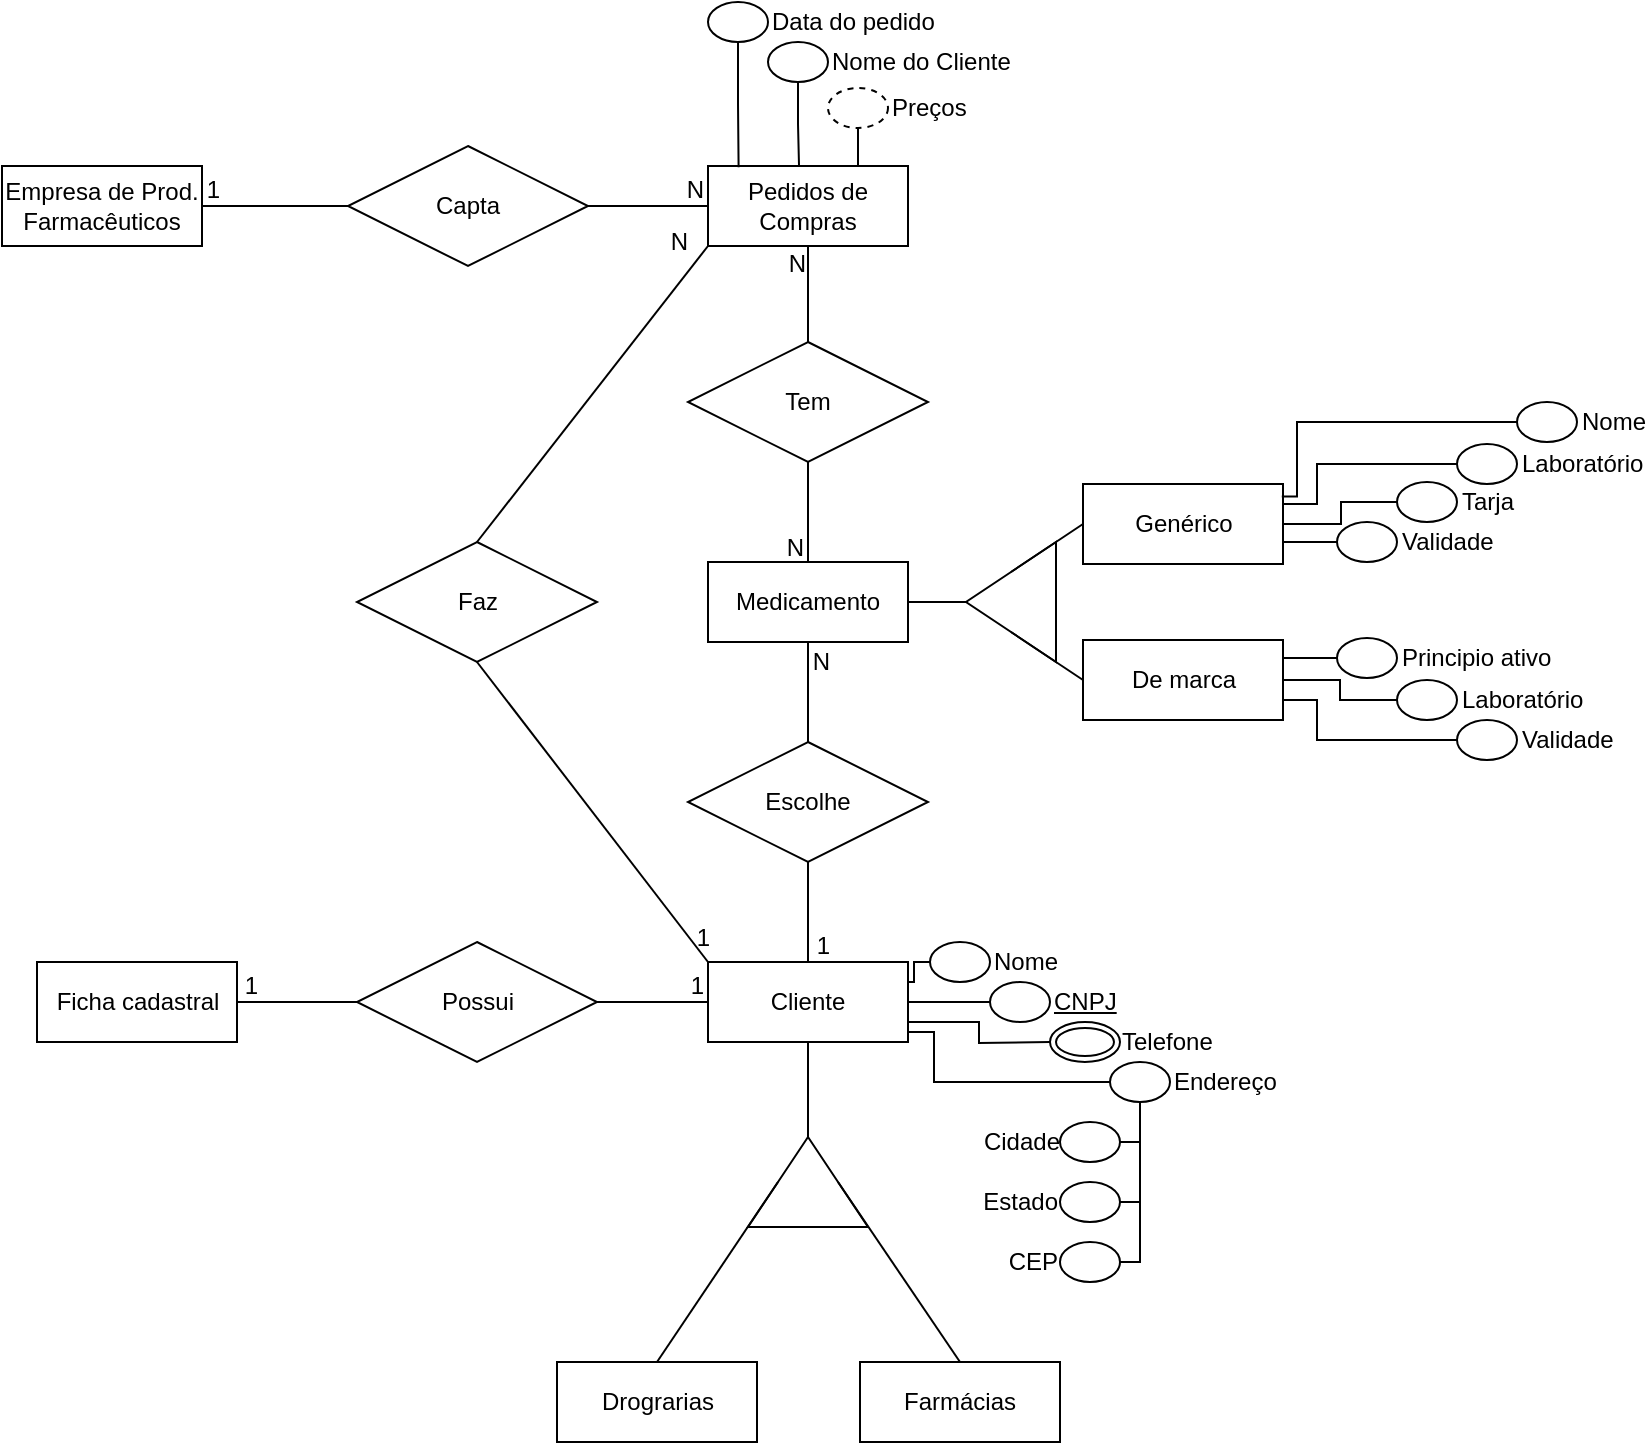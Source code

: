 <mxfile version="15.3.7" type="github">
  <diagram id="R2lEEEUBdFMjLlhIrx00" name="Page-1">
    <mxGraphModel dx="2170" dy="1300" grid="1" gridSize="10" guides="1" tooltips="1" connect="1" arrows="1" fold="1" page="1" pageScale="1" pageWidth="850" pageHeight="1100" math="0" shadow="0" extFonts="Permanent Marker^https://fonts.googleapis.com/css?family=Permanent+Marker">
      <root>
        <mxCell id="0" />
        <mxCell id="1" parent="0" />
        <mxCell id="E16XBH-M-nEpriW6LHRJ-12" value="Empresa de Prod. Farmacêuticos" style="whiteSpace=wrap;html=1;align=center;" vertex="1" parent="1">
          <mxGeometry x="10" y="172" width="100" height="40" as="geometry" />
        </mxCell>
        <mxCell id="E16XBH-M-nEpriW6LHRJ-13" value="Capta" style="shape=rhombus;perimeter=rhombusPerimeter;whiteSpace=wrap;html=1;align=center;" vertex="1" parent="1">
          <mxGeometry x="183" y="162" width="120" height="60" as="geometry" />
        </mxCell>
        <mxCell id="E16XBH-M-nEpriW6LHRJ-14" value="Pedidos de Compras" style="whiteSpace=wrap;html=1;align=center;" vertex="1" parent="1">
          <mxGeometry x="363" y="172" width="100" height="40" as="geometry" />
        </mxCell>
        <mxCell id="E16XBH-M-nEpriW6LHRJ-15" value="" style="endArrow=none;html=1;rounded=0;exitX=1;exitY=0.5;exitDx=0;exitDy=0;" edge="1" parent="1" source="E16XBH-M-nEpriW6LHRJ-12" target="E16XBH-M-nEpriW6LHRJ-13">
          <mxGeometry relative="1" as="geometry">
            <mxPoint x="103" y="272" as="sourcePoint" />
            <mxPoint x="263" y="272" as="targetPoint" />
          </mxGeometry>
        </mxCell>
        <mxCell id="E16XBH-M-nEpriW6LHRJ-16" value="1" style="resizable=0;html=1;align=right;verticalAlign=bottom;" connectable="0" vertex="1" parent="E16XBH-M-nEpriW6LHRJ-15">
          <mxGeometry x="1" relative="1" as="geometry">
            <mxPoint x="-64" as="offset" />
          </mxGeometry>
        </mxCell>
        <mxCell id="E16XBH-M-nEpriW6LHRJ-17" value="" style="endArrow=none;html=1;rounded=0;entryX=0;entryY=0.5;entryDx=0;entryDy=0;exitX=1;exitY=0.5;exitDx=0;exitDy=0;" edge="1" parent="1" source="E16XBH-M-nEpriW6LHRJ-13" target="E16XBH-M-nEpriW6LHRJ-14">
          <mxGeometry relative="1" as="geometry">
            <mxPoint x="-257" y="352" as="sourcePoint" />
            <mxPoint x="-97" y="352" as="targetPoint" />
          </mxGeometry>
        </mxCell>
        <mxCell id="E16XBH-M-nEpriW6LHRJ-18" value="N" style="resizable=0;html=1;align=right;verticalAlign=bottom;" connectable="0" vertex="1" parent="E16XBH-M-nEpriW6LHRJ-17">
          <mxGeometry x="1" relative="1" as="geometry">
            <mxPoint x="-2" as="offset" />
          </mxGeometry>
        </mxCell>
        <mxCell id="E16XBH-M-nEpriW6LHRJ-19" value="Farmácias" style="whiteSpace=wrap;html=1;align=center;" vertex="1" parent="1">
          <mxGeometry x="439" y="770" width="100" height="40" as="geometry" />
        </mxCell>
        <mxCell id="E16XBH-M-nEpriW6LHRJ-20" value="Drograrias" style="whiteSpace=wrap;html=1;align=center;" vertex="1" parent="1">
          <mxGeometry x="287.5" y="770" width="100" height="40" as="geometry" />
        </mxCell>
        <mxCell id="E16XBH-M-nEpriW6LHRJ-21" value="" style="triangle;whiteSpace=wrap;html=1;rotation=-90;" vertex="1" parent="1">
          <mxGeometry x="390.5" y="650" width="45" height="60" as="geometry" />
        </mxCell>
        <mxCell id="E16XBH-M-nEpriW6LHRJ-22" value="" style="endArrow=none;html=1;rounded=0;entryX=1;entryY=0.5;entryDx=0;entryDy=0;exitX=0.5;exitY=1;exitDx=0;exitDy=0;" edge="1" parent="1" source="E16XBH-M-nEpriW6LHRJ-26" target="E16XBH-M-nEpriW6LHRJ-21">
          <mxGeometry relative="1" as="geometry">
            <mxPoint x="470" y="410" as="sourcePoint" />
            <mxPoint x="373" y="420" as="targetPoint" />
          </mxGeometry>
        </mxCell>
        <mxCell id="E16XBH-M-nEpriW6LHRJ-24" value="" style="endArrow=none;html=1;rounded=0;entryX=0.5;entryY=0;entryDx=0;entryDy=0;exitX=0.5;exitY=1;exitDx=0;exitDy=0;" edge="1" parent="1" source="E16XBH-M-nEpriW6LHRJ-21" target="E16XBH-M-nEpriW6LHRJ-19">
          <mxGeometry relative="1" as="geometry">
            <mxPoint x="530" y="579.5" as="sourcePoint" />
            <mxPoint x="520" y="599.5" as="targetPoint" />
          </mxGeometry>
        </mxCell>
        <mxCell id="E16XBH-M-nEpriW6LHRJ-25" value="" style="endArrow=none;html=1;rounded=0;entryX=0.5;entryY=0;entryDx=0;entryDy=0;exitX=0.5;exitY=0;exitDx=0;exitDy=0;" edge="1" parent="1" source="E16XBH-M-nEpriW6LHRJ-21" target="E16XBH-M-nEpriW6LHRJ-20">
          <mxGeometry relative="1" as="geometry">
            <mxPoint x="540" y="589.5" as="sourcePoint" />
            <mxPoint x="600" y="559.5" as="targetPoint" />
          </mxGeometry>
        </mxCell>
        <mxCell id="E16XBH-M-nEpriW6LHRJ-26" value="Cliente" style="whiteSpace=wrap;html=1;align=center;" vertex="1" parent="1">
          <mxGeometry x="363" y="570" width="100" height="40" as="geometry" />
        </mxCell>
        <mxCell id="E16XBH-M-nEpriW6LHRJ-27" value="Possui" style="shape=rhombus;perimeter=rhombusPerimeter;whiteSpace=wrap;html=1;align=center;" vertex="1" parent="1">
          <mxGeometry x="187.5" y="560" width="120" height="60" as="geometry" />
        </mxCell>
        <mxCell id="E16XBH-M-nEpriW6LHRJ-28" value="Ficha cadastral" style="whiteSpace=wrap;html=1;align=center;" vertex="1" parent="1">
          <mxGeometry x="27.5" y="570" width="100" height="40" as="geometry" />
        </mxCell>
        <mxCell id="E16XBH-M-nEpriW6LHRJ-29" value="" style="endArrow=none;html=1;rounded=0;exitX=1;exitY=0.5;exitDx=0;exitDy=0;entryX=0;entryY=0.5;entryDx=0;entryDy=0;" edge="1" parent="1" source="E16XBH-M-nEpriW6LHRJ-28" target="E16XBH-M-nEpriW6LHRJ-27">
          <mxGeometry relative="1" as="geometry">
            <mxPoint x="87.5" y="330" as="sourcePoint" />
            <mxPoint x="160.5" y="330" as="targetPoint" />
          </mxGeometry>
        </mxCell>
        <mxCell id="E16XBH-M-nEpriW6LHRJ-30" value="1" style="resizable=0;html=1;align=right;verticalAlign=bottom;" connectable="0" vertex="1" parent="E16XBH-M-nEpriW6LHRJ-29">
          <mxGeometry x="1" relative="1" as="geometry">
            <mxPoint x="-49" as="offset" />
          </mxGeometry>
        </mxCell>
        <mxCell id="E16XBH-M-nEpriW6LHRJ-31" value="" style="endArrow=none;html=1;rounded=0;entryX=0;entryY=0.5;entryDx=0;entryDy=0;exitX=1;exitY=0.5;exitDx=0;exitDy=0;" edge="1" parent="1" source="E16XBH-M-nEpriW6LHRJ-27" target="E16XBH-M-nEpriW6LHRJ-26">
          <mxGeometry relative="1" as="geometry">
            <mxPoint x="-182.5" y="450" as="sourcePoint" />
            <mxPoint x="-22.5" y="450" as="targetPoint" />
          </mxGeometry>
        </mxCell>
        <mxCell id="E16XBH-M-nEpriW6LHRJ-32" value="1" style="resizable=0;html=1;align=right;verticalAlign=bottom;" connectable="0" vertex="1" parent="E16XBH-M-nEpriW6LHRJ-31">
          <mxGeometry x="1" relative="1" as="geometry">
            <mxPoint x="-2" as="offset" />
          </mxGeometry>
        </mxCell>
        <mxCell id="E16XBH-M-nEpriW6LHRJ-49" style="edgeStyle=orthogonalEdgeStyle;rounded=0;orthogonalLoop=1;jettySize=auto;html=1;exitX=0;exitY=0.5;exitDx=0;exitDy=0;endArrow=none;endFill=0;entryX=1;entryY=0.25;entryDx=0;entryDy=0;" edge="1" parent="1" source="E16XBH-M-nEpriW6LHRJ-33" target="E16XBH-M-nEpriW6LHRJ-26">
          <mxGeometry relative="1" as="geometry">
            <mxPoint x="466" y="580" as="targetPoint" />
            <Array as="points">
              <mxPoint x="466" y="570" />
              <mxPoint x="466" y="580" />
            </Array>
          </mxGeometry>
        </mxCell>
        <mxCell id="E16XBH-M-nEpriW6LHRJ-33" value="Nome" style="ellipse;html=1;align=left;spacingLeft=30;" vertex="1" parent="1">
          <mxGeometry x="474" y="560" width="30" height="20" as="geometry" />
        </mxCell>
        <mxCell id="E16XBH-M-nEpriW6LHRJ-50" style="edgeStyle=orthogonalEdgeStyle;rounded=0;orthogonalLoop=1;jettySize=auto;html=1;exitX=0;exitY=0.5;exitDx=0;exitDy=0;entryX=1;entryY=0.5;entryDx=0;entryDy=0;endArrow=none;endFill=0;" edge="1" parent="1" source="E16XBH-M-nEpriW6LHRJ-34" target="E16XBH-M-nEpriW6LHRJ-26">
          <mxGeometry relative="1" as="geometry" />
        </mxCell>
        <mxCell id="E16XBH-M-nEpriW6LHRJ-34" value="&lt;u&gt;CNPJ&lt;/u&gt;" style="ellipse;html=1;align=left;spacingLeft=30;" vertex="1" parent="1">
          <mxGeometry x="504" y="580" width="30" height="20" as="geometry" />
        </mxCell>
        <mxCell id="E16XBH-M-nEpriW6LHRJ-52" style="edgeStyle=orthogonalEdgeStyle;rounded=0;orthogonalLoop=1;jettySize=auto;html=1;exitX=0;exitY=0.5;exitDx=0;exitDy=0;entryX=1;entryY=1;entryDx=0;entryDy=0;endArrow=none;endFill=0;" edge="1" parent="1" source="E16XBH-M-nEpriW6LHRJ-35" target="E16XBH-M-nEpriW6LHRJ-26">
          <mxGeometry relative="1" as="geometry">
            <Array as="points">
              <mxPoint x="476" y="630" />
              <mxPoint x="476" y="605" />
              <mxPoint x="463" y="605" />
            </Array>
          </mxGeometry>
        </mxCell>
        <mxCell id="E16XBH-M-nEpriW6LHRJ-35" value="Endereço" style="ellipse;html=1;align=left;spacingLeft=30;" vertex="1" parent="1">
          <mxGeometry x="564" y="620" width="30" height="20" as="geometry" />
        </mxCell>
        <mxCell id="E16XBH-M-nEpriW6LHRJ-46" style="edgeStyle=orthogonalEdgeStyle;rounded=0;orthogonalLoop=1;jettySize=auto;html=1;exitX=1;exitY=0.5;exitDx=0;exitDy=0;entryX=0.5;entryY=1;entryDx=0;entryDy=0;endArrow=none;endFill=0;" edge="1" parent="1" source="E16XBH-M-nEpriW6LHRJ-36" target="E16XBH-M-nEpriW6LHRJ-35">
          <mxGeometry relative="1" as="geometry" />
        </mxCell>
        <mxCell id="E16XBH-M-nEpriW6LHRJ-36" value="Cidade" style="ellipse;html=1;align=right;spacingLeft=0;spacingRight=29;" vertex="1" parent="1">
          <mxGeometry x="539" y="650" width="30" height="20" as="geometry" />
        </mxCell>
        <mxCell id="E16XBH-M-nEpriW6LHRJ-47" style="edgeStyle=orthogonalEdgeStyle;rounded=0;orthogonalLoop=1;jettySize=auto;html=1;exitX=1;exitY=0.5;exitDx=0;exitDy=0;entryX=0.5;entryY=1;entryDx=0;entryDy=0;endArrow=none;endFill=0;" edge="1" parent="1" source="E16XBH-M-nEpriW6LHRJ-37" target="E16XBH-M-nEpriW6LHRJ-35">
          <mxGeometry relative="1" as="geometry">
            <Array as="points">
              <mxPoint x="579" y="690" />
            </Array>
          </mxGeometry>
        </mxCell>
        <mxCell id="E16XBH-M-nEpriW6LHRJ-37" value="Estado" style="ellipse;html=1;align=right;spacingLeft=0;spacingRight=30;" vertex="1" parent="1">
          <mxGeometry x="539" y="680" width="30" height="20" as="geometry" />
        </mxCell>
        <mxCell id="E16XBH-M-nEpriW6LHRJ-48" style="edgeStyle=orthogonalEdgeStyle;rounded=0;orthogonalLoop=1;jettySize=auto;html=1;exitX=1;exitY=0.5;exitDx=0;exitDy=0;endArrow=none;endFill=0;" edge="1" parent="1" source="E16XBH-M-nEpriW6LHRJ-40" target="E16XBH-M-nEpriW6LHRJ-35">
          <mxGeometry relative="1" as="geometry">
            <Array as="points">
              <mxPoint x="579" y="720" />
            </Array>
          </mxGeometry>
        </mxCell>
        <mxCell id="E16XBH-M-nEpriW6LHRJ-40" value="CEP" style="ellipse;html=1;align=right;spacingLeft=0;spacingRight=30;" vertex="1" parent="1">
          <mxGeometry x="539" y="710" width="30" height="20" as="geometry" />
        </mxCell>
        <mxCell id="E16XBH-M-nEpriW6LHRJ-51" style="edgeStyle=orthogonalEdgeStyle;rounded=0;orthogonalLoop=1;jettySize=auto;html=1;exitX=0;exitY=0.5;exitDx=0;exitDy=0;entryX=1;entryY=0.75;entryDx=0;entryDy=0;endArrow=none;endFill=0;" edge="1" parent="1" target="E16XBH-M-nEpriW6LHRJ-26">
          <mxGeometry relative="1" as="geometry">
            <mxPoint x="534" y="610" as="sourcePoint" />
          </mxGeometry>
        </mxCell>
        <mxCell id="E16XBH-M-nEpriW6LHRJ-53" value="Escolhe" style="shape=rhombus;perimeter=rhombusPerimeter;whiteSpace=wrap;html=1;align=center;" vertex="1" parent="1">
          <mxGeometry x="353" y="460" width="120" height="60" as="geometry" />
        </mxCell>
        <mxCell id="E16XBH-M-nEpriW6LHRJ-54" value="" style="endArrow=none;html=1;rounded=0;entryX=0.5;entryY=0;entryDx=0;entryDy=0;exitX=0.5;exitY=1;exitDx=0;exitDy=0;" edge="1" parent="1" source="E16XBH-M-nEpriW6LHRJ-53" target="E16XBH-M-nEpriW6LHRJ-26">
          <mxGeometry relative="1" as="geometry">
            <mxPoint x="317.5" y="600" as="sourcePoint" />
            <mxPoint x="373" y="600" as="targetPoint" />
          </mxGeometry>
        </mxCell>
        <mxCell id="E16XBH-M-nEpriW6LHRJ-55" value="1" style="resizable=0;html=1;align=right;verticalAlign=bottom;" connectable="0" vertex="1" parent="E16XBH-M-nEpriW6LHRJ-54">
          <mxGeometry x="1" relative="1" as="geometry">
            <mxPoint x="11" as="offset" />
          </mxGeometry>
        </mxCell>
        <mxCell id="E16XBH-M-nEpriW6LHRJ-56" value="" style="endArrow=none;html=1;rounded=0;entryX=0.5;entryY=1;entryDx=0;entryDy=0;exitX=0.5;exitY=0;exitDx=0;exitDy=0;" edge="1" parent="1" source="E16XBH-M-nEpriW6LHRJ-53" target="E16XBH-M-nEpriW6LHRJ-58">
          <mxGeometry relative="1" as="geometry">
            <mxPoint x="270.5" y="160.0" as="sourcePoint" />
            <mxPoint x="330.5" y="160.0" as="targetPoint" />
          </mxGeometry>
        </mxCell>
        <mxCell id="E16XBH-M-nEpriW6LHRJ-57" value="N" style="resizable=0;html=1;align=right;verticalAlign=bottom;" connectable="0" vertex="1" parent="E16XBH-M-nEpriW6LHRJ-56">
          <mxGeometry x="1" relative="1" as="geometry">
            <mxPoint x="-2" as="offset" />
          </mxGeometry>
        </mxCell>
        <mxCell id="E16XBH-M-nEpriW6LHRJ-58" value="Medicamento" style="whiteSpace=wrap;html=1;align=center;" vertex="1" parent="1">
          <mxGeometry x="363" y="370" width="100" height="40" as="geometry" />
        </mxCell>
        <mxCell id="E16XBH-M-nEpriW6LHRJ-59" value="N" style="resizable=0;html=1;align=right;verticalAlign=bottom;" connectable="0" vertex="1" parent="1">
          <mxGeometry x="424.5" y="428.0" as="geometry" />
        </mxCell>
        <mxCell id="E16XBH-M-nEpriW6LHRJ-61" value="Genérico" style="whiteSpace=wrap;html=1;align=center;" vertex="1" parent="1">
          <mxGeometry x="550.5" y="331" width="100" height="40" as="geometry" />
        </mxCell>
        <mxCell id="E16XBH-M-nEpriW6LHRJ-62" value="De marca" style="whiteSpace=wrap;html=1;align=center;" vertex="1" parent="1">
          <mxGeometry x="550.5" y="409" width="100" height="40" as="geometry" />
        </mxCell>
        <mxCell id="E16XBH-M-nEpriW6LHRJ-63" value="" style="triangle;whiteSpace=wrap;html=1;rotation=-180;" vertex="1" parent="1">
          <mxGeometry x="492" y="360" width="45" height="60" as="geometry" />
        </mxCell>
        <mxCell id="E16XBH-M-nEpriW6LHRJ-64" value="" style="endArrow=none;html=1;rounded=0;entryX=1;entryY=0.5;entryDx=0;entryDy=0;exitX=1;exitY=0.5;exitDx=0;exitDy=0;" edge="1" parent="1" source="E16XBH-M-nEpriW6LHRJ-58" target="E16XBH-M-nEpriW6LHRJ-63">
          <mxGeometry relative="1" as="geometry">
            <mxPoint x="423" y="620" as="sourcePoint" />
            <mxPoint x="423" y="667.5" as="targetPoint" />
          </mxGeometry>
        </mxCell>
        <mxCell id="E16XBH-M-nEpriW6LHRJ-65" value="" style="endArrow=none;html=1;rounded=0;entryX=0;entryY=0.5;entryDx=0;entryDy=0;exitX=0.5;exitY=0;exitDx=0;exitDy=0;" edge="1" parent="1" source="E16XBH-M-nEpriW6LHRJ-63" target="E16XBH-M-nEpriW6LHRJ-62">
          <mxGeometry relative="1" as="geometry">
            <mxPoint x="473" y="400" as="sourcePoint" />
            <mxPoint x="502" y="400" as="targetPoint" />
          </mxGeometry>
        </mxCell>
        <mxCell id="E16XBH-M-nEpriW6LHRJ-66" value="" style="endArrow=none;html=1;rounded=0;entryX=0;entryY=0.5;entryDx=0;entryDy=0;exitX=0.5;exitY=1;exitDx=0;exitDy=0;" edge="1" parent="1" source="E16XBH-M-nEpriW6LHRJ-63" target="E16XBH-M-nEpriW6LHRJ-61">
          <mxGeometry relative="1" as="geometry">
            <mxPoint x="537.5" y="360" as="sourcePoint" />
            <mxPoint x="502" y="400" as="targetPoint" />
          </mxGeometry>
        </mxCell>
        <mxCell id="E16XBH-M-nEpriW6LHRJ-67" value="Telefone" style="ellipse;shape=doubleEllipse;margin=3;whiteSpace=wrap;html=1;align=left;spacingLeft=31;" vertex="1" parent="1">
          <mxGeometry x="534" y="600" width="35" height="20" as="geometry" />
        </mxCell>
        <mxCell id="E16XBH-M-nEpriW6LHRJ-68" value="Faz" style="shape=rhombus;perimeter=rhombusPerimeter;whiteSpace=wrap;html=1;align=center;" vertex="1" parent="1">
          <mxGeometry x="187.5" y="360" width="120" height="60" as="geometry" />
        </mxCell>
        <mxCell id="E16XBH-M-nEpriW6LHRJ-69" value="" style="endArrow=none;html=1;rounded=0;entryX=0;entryY=0;entryDx=0;entryDy=0;exitX=0.5;exitY=1;exitDx=0;exitDy=0;" edge="1" parent="1" source="E16XBH-M-nEpriW6LHRJ-68" target="E16XBH-M-nEpriW6LHRJ-26">
          <mxGeometry relative="1" as="geometry">
            <mxPoint x="317.5" y="600" as="sourcePoint" />
            <mxPoint x="373" y="600" as="targetPoint" />
          </mxGeometry>
        </mxCell>
        <mxCell id="E16XBH-M-nEpriW6LHRJ-70" value="1" style="resizable=0;html=1;align=right;verticalAlign=bottom;" connectable="0" vertex="1" parent="E16XBH-M-nEpriW6LHRJ-69">
          <mxGeometry x="1" relative="1" as="geometry">
            <mxPoint x="1" y="-4" as="offset" />
          </mxGeometry>
        </mxCell>
        <mxCell id="E16XBH-M-nEpriW6LHRJ-75" style="edgeStyle=orthogonalEdgeStyle;rounded=0;orthogonalLoop=1;jettySize=auto;html=1;exitX=0.5;exitY=1;exitDx=0;exitDy=0;entryX=0.75;entryY=0;entryDx=0;entryDy=0;endArrow=none;endFill=0;" edge="1" parent="1" source="E16XBH-M-nEpriW6LHRJ-73" target="E16XBH-M-nEpriW6LHRJ-14">
          <mxGeometry relative="1" as="geometry" />
        </mxCell>
        <mxCell id="E16XBH-M-nEpriW6LHRJ-73" value="Preços" style="ellipse;whiteSpace=wrap;html=1;align=left;dashed=1;spacingLeft=30;" vertex="1" parent="1">
          <mxGeometry x="423" y="133" width="30" height="20" as="geometry" />
        </mxCell>
        <mxCell id="E16XBH-M-nEpriW6LHRJ-78" style="edgeStyle=orthogonalEdgeStyle;rounded=0;orthogonalLoop=1;jettySize=auto;html=1;exitX=0.5;exitY=1;exitDx=0;exitDy=0;entryX=0.455;entryY=-0.009;entryDx=0;entryDy=0;entryPerimeter=0;endArrow=none;endFill=0;" edge="1" parent="1" source="E16XBH-M-nEpriW6LHRJ-77" target="E16XBH-M-nEpriW6LHRJ-14">
          <mxGeometry relative="1" as="geometry" />
        </mxCell>
        <mxCell id="E16XBH-M-nEpriW6LHRJ-77" value="Nome do Cliente" style="ellipse;html=1;align=left;spacingLeft=30;" vertex="1" parent="1">
          <mxGeometry x="393" y="110" width="30" height="20" as="geometry" />
        </mxCell>
        <mxCell id="E16XBH-M-nEpriW6LHRJ-80" style="edgeStyle=orthogonalEdgeStyle;rounded=0;orthogonalLoop=1;jettySize=auto;html=1;exitX=0.5;exitY=1;exitDx=0;exitDy=0;entryX=0.153;entryY=0.017;entryDx=0;entryDy=0;entryPerimeter=0;endArrow=none;endFill=0;" edge="1" parent="1" source="E16XBH-M-nEpriW6LHRJ-79" target="E16XBH-M-nEpriW6LHRJ-14">
          <mxGeometry relative="1" as="geometry" />
        </mxCell>
        <mxCell id="E16XBH-M-nEpriW6LHRJ-79" value="Data do pedido" style="ellipse;html=1;align=left;spacingLeft=30;" vertex="1" parent="1">
          <mxGeometry x="363" y="90" width="30" height="20" as="geometry" />
        </mxCell>
        <mxCell id="E16XBH-M-nEpriW6LHRJ-81" value="Tem" style="shape=rhombus;perimeter=rhombusPerimeter;whiteSpace=wrap;html=1;align=center;" vertex="1" parent="1">
          <mxGeometry x="353" y="260" width="120" height="60" as="geometry" />
        </mxCell>
        <mxCell id="E16XBH-M-nEpriW6LHRJ-83" value="" style="endArrow=none;html=1;rounded=0;entryX=0.5;entryY=1;entryDx=0;entryDy=0;exitX=0.5;exitY=0;exitDx=0;exitDy=0;" edge="1" parent="1" source="E16XBH-M-nEpriW6LHRJ-58" target="E16XBH-M-nEpriW6LHRJ-81">
          <mxGeometry relative="1" as="geometry">
            <mxPoint x="413.5" y="390" as="sourcePoint" />
            <mxPoint x="423" y="420" as="targetPoint" />
          </mxGeometry>
        </mxCell>
        <mxCell id="E16XBH-M-nEpriW6LHRJ-84" value="N" style="resizable=0;html=1;align=right;verticalAlign=bottom;" connectable="0" vertex="1" parent="E16XBH-M-nEpriW6LHRJ-83">
          <mxGeometry x="1" relative="1" as="geometry">
            <mxPoint x="-2" y="51" as="offset" />
          </mxGeometry>
        </mxCell>
        <mxCell id="E16XBH-M-nEpriW6LHRJ-85" value="" style="endArrow=none;html=1;rounded=0;entryX=0.5;entryY=1;entryDx=0;entryDy=0;exitX=0.5;exitY=0;exitDx=0;exitDy=0;" edge="1" parent="1" source="E16XBH-M-nEpriW6LHRJ-81" target="E16XBH-M-nEpriW6LHRJ-14">
          <mxGeometry relative="1" as="geometry">
            <mxPoint x="423.5" y="390" as="sourcePoint" />
            <mxPoint x="423" y="330" as="targetPoint" />
          </mxGeometry>
        </mxCell>
        <mxCell id="E16XBH-M-nEpriW6LHRJ-86" value="N" style="resizable=0;html=1;align=right;verticalAlign=bottom;" connectable="0" vertex="1" parent="E16XBH-M-nEpriW6LHRJ-85">
          <mxGeometry x="1" relative="1" as="geometry">
            <mxPoint x="-1" y="17" as="offset" />
          </mxGeometry>
        </mxCell>
        <mxCell id="E16XBH-M-nEpriW6LHRJ-87" value="" style="endArrow=none;html=1;rounded=0;entryX=0;entryY=1;entryDx=0;entryDy=0;exitX=0.5;exitY=0;exitDx=0;exitDy=0;" edge="1" parent="1" source="E16XBH-M-nEpriW6LHRJ-68" target="E16XBH-M-nEpriW6LHRJ-14">
          <mxGeometry relative="1" as="geometry">
            <mxPoint x="287.5" y="515" as="sourcePoint" />
            <mxPoint x="373" y="580" as="targetPoint" />
          </mxGeometry>
        </mxCell>
        <mxCell id="E16XBH-M-nEpriW6LHRJ-88" value="N" style="resizable=0;html=1;align=right;verticalAlign=bottom;" connectable="0" vertex="1" parent="E16XBH-M-nEpriW6LHRJ-87">
          <mxGeometry x="1" relative="1" as="geometry">
            <mxPoint x="-9" y="6" as="offset" />
          </mxGeometry>
        </mxCell>
        <mxCell id="E16XBH-M-nEpriW6LHRJ-95" style="edgeStyle=orthogonalEdgeStyle;rounded=0;orthogonalLoop=1;jettySize=auto;html=1;exitX=0;exitY=0.5;exitDx=0;exitDy=0;entryX=1;entryY=0.75;entryDx=0;entryDy=0;endArrow=none;endFill=0;" edge="1" parent="1" source="E16XBH-M-nEpriW6LHRJ-91" target="E16XBH-M-nEpriW6LHRJ-61">
          <mxGeometry relative="1" as="geometry" />
        </mxCell>
        <mxCell id="E16XBH-M-nEpriW6LHRJ-91" value="Validade" style="ellipse;html=1;align=left;spacingLeft=30;" vertex="1" parent="1">
          <mxGeometry x="677.5" y="350" width="30" height="20" as="geometry" />
        </mxCell>
        <mxCell id="E16XBH-M-nEpriW6LHRJ-96" style="edgeStyle=orthogonalEdgeStyle;rounded=0;orthogonalLoop=1;jettySize=auto;html=1;exitX=0;exitY=0.5;exitDx=0;exitDy=0;entryX=1;entryY=0.5;entryDx=0;entryDy=0;endArrow=none;endFill=0;" edge="1" parent="1" source="E16XBH-M-nEpriW6LHRJ-92" target="E16XBH-M-nEpriW6LHRJ-61">
          <mxGeometry relative="1" as="geometry">
            <Array as="points">
              <mxPoint x="679.5" y="340" />
              <mxPoint x="679.5" y="351" />
            </Array>
          </mxGeometry>
        </mxCell>
        <mxCell id="E16XBH-M-nEpriW6LHRJ-92" value="Tarja&lt;span style=&quot;color: rgba(0 , 0 , 0 , 0) ; font-family: monospace ; font-size: 0px&quot;&gt;%3CmxGraphModel%3E%3Croot%3E%3CmxCell%20id%3D%220%22%2F%3E%3CmxCell%20id%3D%221%22%20parent%3D%220%22%2F%3E%3CmxCell%20id%3D%222%22%20value%3D%22Validade%22%20style%3D%22ellipse%3Bhtml%3D1%3Balign%3Dleft%3BspacingLeft%3D30%3B%22%20vertex%3D%221%22%20parent%3D%221%22%3E%3CmxGeometry%20x%3D%22870%22%20y%3D%22280%22%20width%3D%2230%22%20height%3D%2220%22%20as%3D%22geometry%22%2F%3E%3C%2FmxCell%3E%3C%2Froot%3E%3C%2FmxGraphModel%3E&lt;/span&gt;" style="ellipse;html=1;align=left;spacingLeft=30;" vertex="1" parent="1">
          <mxGeometry x="707.5" y="330" width="30" height="20" as="geometry" />
        </mxCell>
        <mxCell id="E16XBH-M-nEpriW6LHRJ-97" style="edgeStyle=orthogonalEdgeStyle;rounded=0;orthogonalLoop=1;jettySize=auto;html=1;exitX=0;exitY=0.5;exitDx=0;exitDy=0;entryX=1;entryY=0.25;entryDx=0;entryDy=0;endArrow=none;endFill=0;" edge="1" parent="1" source="E16XBH-M-nEpriW6LHRJ-93" target="E16XBH-M-nEpriW6LHRJ-61">
          <mxGeometry relative="1" as="geometry">
            <Array as="points">
              <mxPoint x="667.5" y="321" />
              <mxPoint x="667.5" y="341" />
            </Array>
          </mxGeometry>
        </mxCell>
        <mxCell id="E16XBH-M-nEpriW6LHRJ-93" value="Laboratório" style="ellipse;html=1;align=left;spacingLeft=30;" vertex="1" parent="1">
          <mxGeometry x="737.5" y="311" width="30" height="20" as="geometry" />
        </mxCell>
        <mxCell id="E16XBH-M-nEpriW6LHRJ-98" style="edgeStyle=orthogonalEdgeStyle;rounded=0;orthogonalLoop=1;jettySize=auto;html=1;exitX=0;exitY=0.5;exitDx=0;exitDy=0;entryX=0.994;entryY=0.155;entryDx=0;entryDy=0;entryPerimeter=0;endArrow=none;endFill=0;" edge="1" parent="1" source="E16XBH-M-nEpriW6LHRJ-94" target="E16XBH-M-nEpriW6LHRJ-61">
          <mxGeometry relative="1" as="geometry">
            <Array as="points">
              <mxPoint x="657.5" y="300" />
              <mxPoint x="657.5" y="337" />
            </Array>
          </mxGeometry>
        </mxCell>
        <mxCell id="E16XBH-M-nEpriW6LHRJ-94" value="Nome" style="ellipse;html=1;align=left;spacingLeft=30;" vertex="1" parent="1">
          <mxGeometry x="767.5" y="290" width="30" height="20" as="geometry" />
        </mxCell>
        <mxCell id="E16XBH-M-nEpriW6LHRJ-102" style="edgeStyle=orthogonalEdgeStyle;rounded=0;orthogonalLoop=1;jettySize=auto;html=1;exitX=0;exitY=0.5;exitDx=0;exitDy=0;entryX=1;entryY=0.25;entryDx=0;entryDy=0;endArrow=none;endFill=0;" edge="1" parent="1" source="E16XBH-M-nEpriW6LHRJ-99" target="E16XBH-M-nEpriW6LHRJ-62">
          <mxGeometry relative="1" as="geometry" />
        </mxCell>
        <mxCell id="E16XBH-M-nEpriW6LHRJ-99" value="Principio ativo" style="ellipse;html=1;align=left;spacingLeft=30;" vertex="1" parent="1">
          <mxGeometry x="677.5" y="408" width="30" height="20" as="geometry" />
        </mxCell>
        <mxCell id="E16XBH-M-nEpriW6LHRJ-103" style="edgeStyle=orthogonalEdgeStyle;rounded=0;orthogonalLoop=1;jettySize=auto;html=1;exitX=0;exitY=0.5;exitDx=0;exitDy=0;entryX=1;entryY=0.5;entryDx=0;entryDy=0;endArrow=none;endFill=0;" edge="1" parent="1" source="E16XBH-M-nEpriW6LHRJ-100" target="E16XBH-M-nEpriW6LHRJ-62">
          <mxGeometry relative="1" as="geometry" />
        </mxCell>
        <mxCell id="E16XBH-M-nEpriW6LHRJ-100" value="Laboratório" style="ellipse;html=1;align=left;spacingLeft=30;" vertex="1" parent="1">
          <mxGeometry x="707.5" y="429" width="30" height="20" as="geometry" />
        </mxCell>
        <mxCell id="E16XBH-M-nEpriW6LHRJ-104" style="edgeStyle=orthogonalEdgeStyle;rounded=0;orthogonalLoop=1;jettySize=auto;html=1;exitX=0;exitY=0.5;exitDx=0;exitDy=0;entryX=1;entryY=0.75;entryDx=0;entryDy=0;endArrow=none;endFill=0;" edge="1" parent="1" source="E16XBH-M-nEpriW6LHRJ-101" target="E16XBH-M-nEpriW6LHRJ-62">
          <mxGeometry relative="1" as="geometry">
            <Array as="points">
              <mxPoint x="667.5" y="459" />
              <mxPoint x="667.5" y="439" />
            </Array>
          </mxGeometry>
        </mxCell>
        <mxCell id="E16XBH-M-nEpriW6LHRJ-101" value="Validade" style="ellipse;html=1;align=left;spacingLeft=30;" vertex="1" parent="1">
          <mxGeometry x="737.5" y="449" width="30" height="20" as="geometry" />
        </mxCell>
      </root>
    </mxGraphModel>
  </diagram>
</mxfile>
